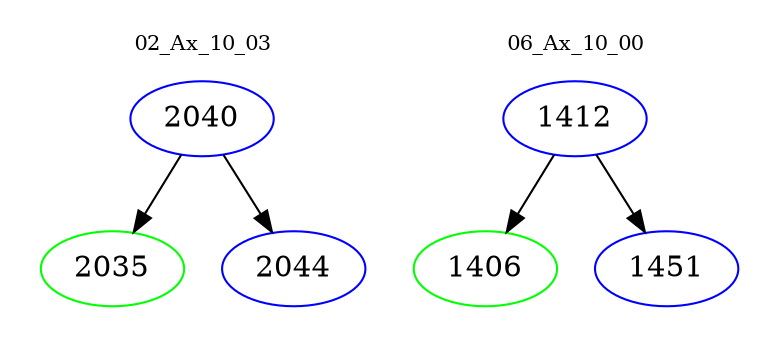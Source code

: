 digraph{
subgraph cluster_0 {
color = white
label = "02_Ax_10_03";
fontsize=10;
T0_2040 [label="2040", color="blue"]
T0_2040 -> T0_2035 [color="black"]
T0_2035 [label="2035", color="green"]
T0_2040 -> T0_2044 [color="black"]
T0_2044 [label="2044", color="blue"]
}
subgraph cluster_1 {
color = white
label = "06_Ax_10_00";
fontsize=10;
T1_1412 [label="1412", color="blue"]
T1_1412 -> T1_1406 [color="black"]
T1_1406 [label="1406", color="green"]
T1_1412 -> T1_1451 [color="black"]
T1_1451 [label="1451", color="blue"]
}
}
